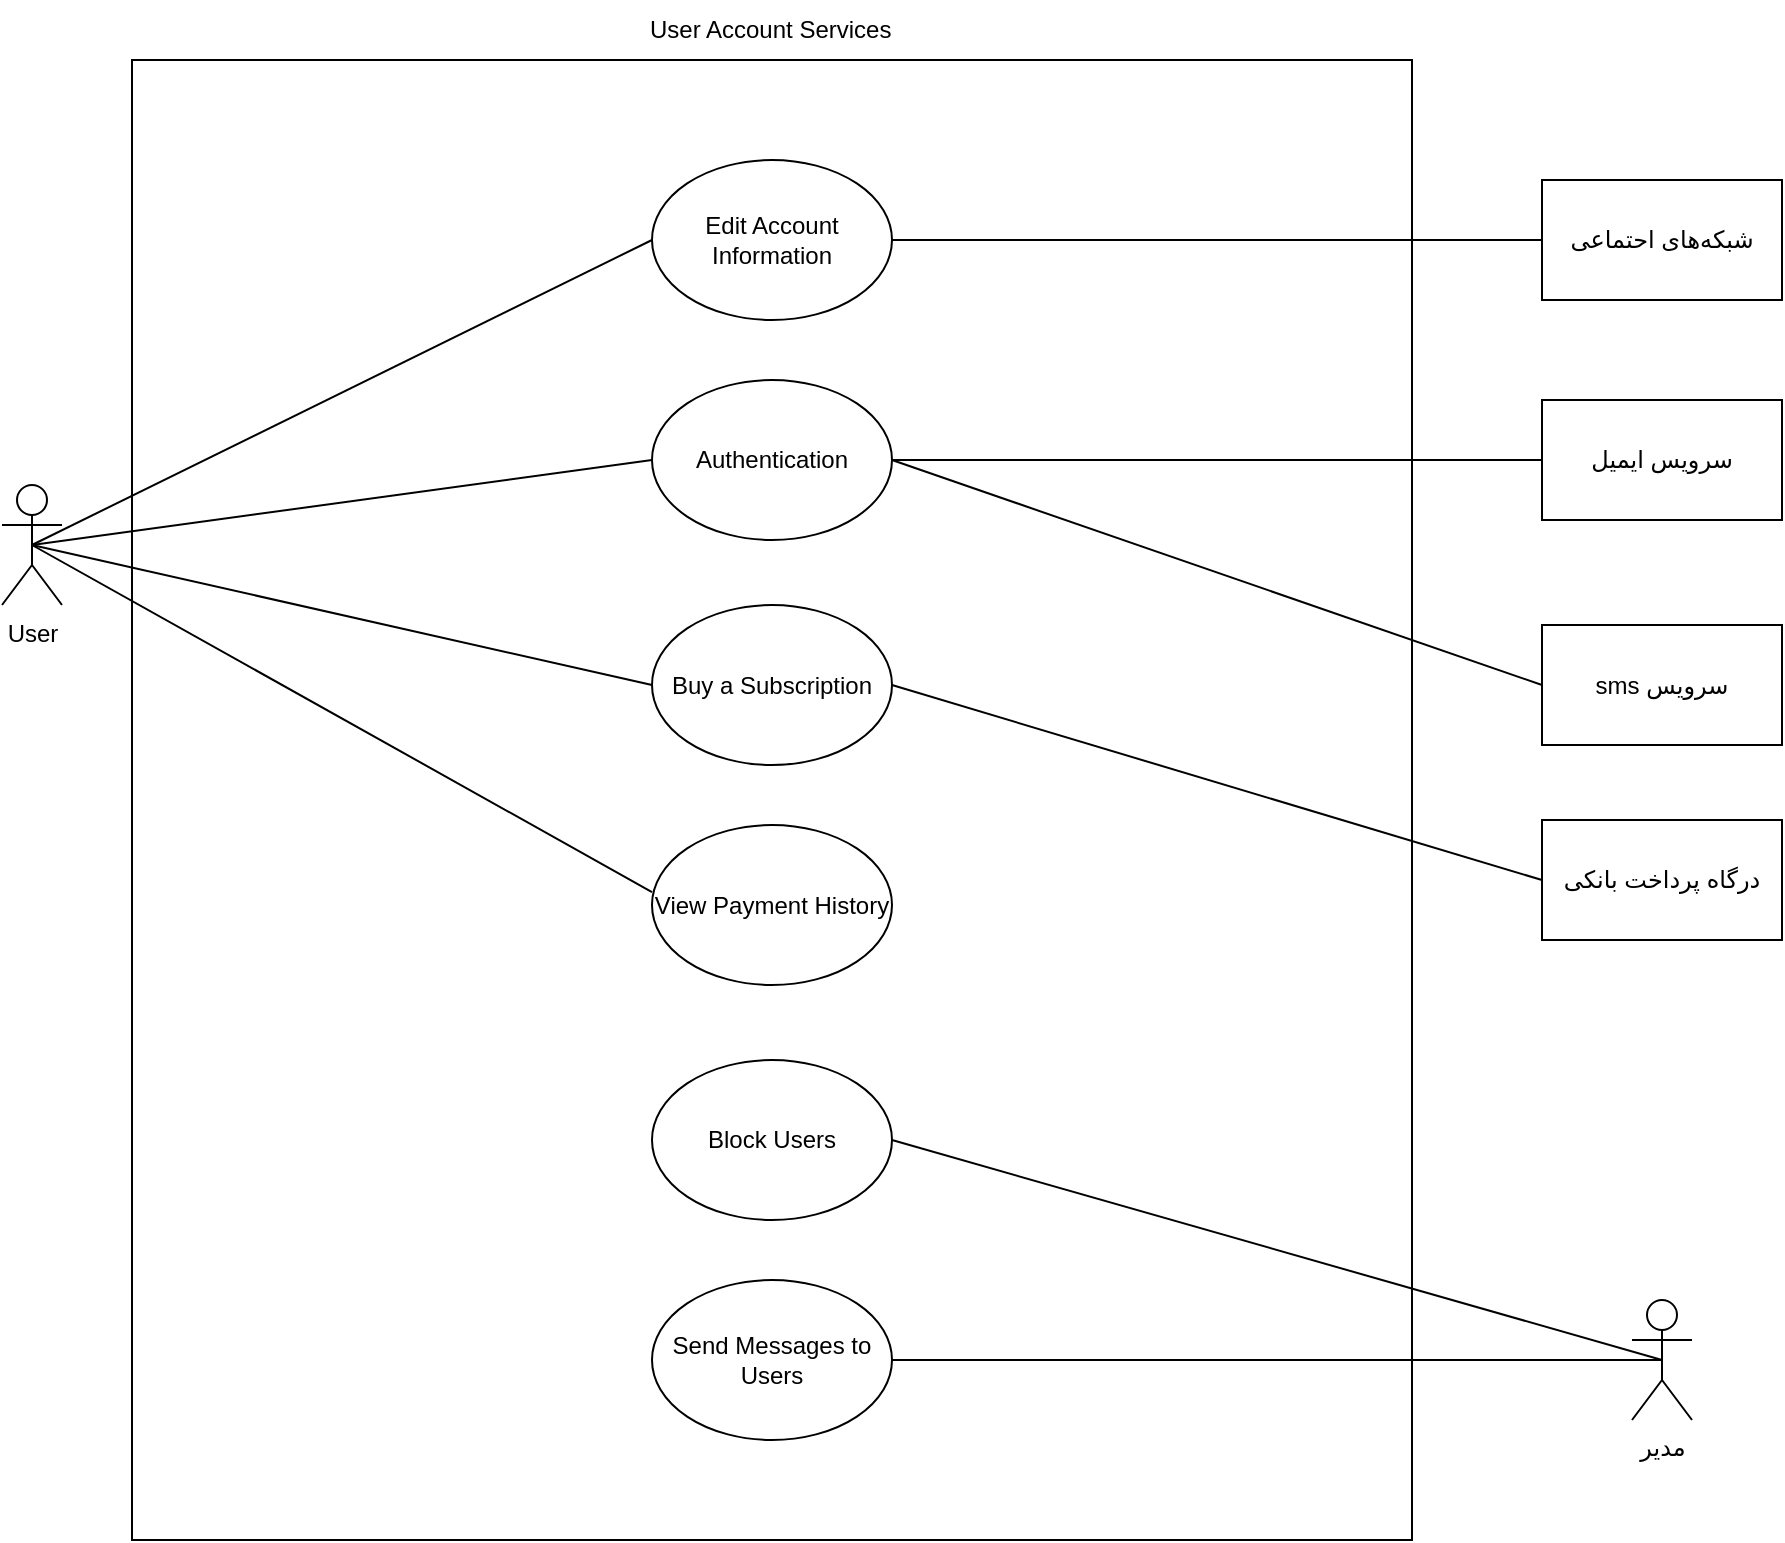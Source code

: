 <mxfile version="20.7.4" type="github">
  <diagram id="B4VIHV4gWbedfGvLxSOv" name="Page-1">
    <mxGraphModel dx="1420" dy="800" grid="1" gridSize="10" guides="1" tooltips="1" connect="1" arrows="1" fold="1" page="1" pageScale="1" pageWidth="850" pageHeight="1100" math="0" shadow="0">
      <root>
        <mxCell id="0" />
        <mxCell id="1" parent="0" />
        <mxCell id="CRqFt1msTzASwH1DAxI6-2" value="" style="rounded=0;whiteSpace=wrap;html=1;" parent="1" vertex="1">
          <mxGeometry x="105" y="50" width="640" height="740" as="geometry" />
        </mxCell>
        <mxCell id="CRqFt1msTzASwH1DAxI6-3" value="User Account Services" style="text;strokeColor=none;fillColor=none;align=left;verticalAlign=middle;spacingLeft=4;spacingRight=4;overflow=hidden;points=[[0,0.5],[1,0.5]];portConstraint=eastwest;rotatable=0;whiteSpace=wrap;html=1;" parent="1" vertex="1">
          <mxGeometry x="358" y="20" width="135" height="30" as="geometry" />
        </mxCell>
        <mxCell id="CRqFt1msTzASwH1DAxI6-4" value="User" style="shape=umlActor;verticalLabelPosition=bottom;verticalAlign=top;html=1;outlineConnect=0;" parent="1" vertex="1">
          <mxGeometry x="40" y="262.5" width="30" height="60" as="geometry" />
        </mxCell>
        <mxCell id="CRqFt1msTzASwH1DAxI6-7" value="سرویس ایمیل" style="rounded=0;whiteSpace=wrap;html=1;" parent="1" vertex="1">
          <mxGeometry x="810" y="220" width="120" height="60" as="geometry" />
        </mxCell>
        <mxCell id="CRqFt1msTzASwH1DAxI6-8" value="sms سرویس" style="rounded=0;whiteSpace=wrap;html=1;" parent="1" vertex="1">
          <mxGeometry x="810" y="332.5" width="120" height="60" as="geometry" />
        </mxCell>
        <mxCell id="CRqFt1msTzASwH1DAxI6-9" value="درگاه پرداخت بانکی" style="rounded=0;whiteSpace=wrap;html=1;" parent="1" vertex="1">
          <mxGeometry x="810" y="430" width="120" height="60" as="geometry" />
        </mxCell>
        <mxCell id="CRqFt1msTzASwH1DAxI6-10" value="شبکه‌های احتماعی" style="rounded=0;whiteSpace=wrap;html=1;" parent="1" vertex="1">
          <mxGeometry x="810" y="110" width="120" height="60" as="geometry" />
        </mxCell>
        <mxCell id="CRqFt1msTzASwH1DAxI6-12" value="Edit Account Information" style="ellipse;whiteSpace=wrap;html=1;" parent="1" vertex="1">
          <mxGeometry x="365" y="100" width="120" height="80" as="geometry" />
        </mxCell>
        <mxCell id="CRqFt1msTzASwH1DAxI6-13" value="Authentication" style="ellipse;whiteSpace=wrap;html=1;" parent="1" vertex="1">
          <mxGeometry x="365" y="210" width="120" height="80" as="geometry" />
        </mxCell>
        <mxCell id="CRqFt1msTzASwH1DAxI6-14" value="Buy a Subscription" style="ellipse;whiteSpace=wrap;html=1;" parent="1" vertex="1">
          <mxGeometry x="365" y="322.5" width="120" height="80" as="geometry" />
        </mxCell>
        <mxCell id="CRqFt1msTzASwH1DAxI6-18" value="View Payment History" style="ellipse;whiteSpace=wrap;html=1;" parent="1" vertex="1">
          <mxGeometry x="365" y="432.5" width="120" height="80" as="geometry" />
        </mxCell>
        <mxCell id="CRqFt1msTzASwH1DAxI6-21" value="Block Users" style="ellipse;whiteSpace=wrap;html=1;" parent="1" vertex="1">
          <mxGeometry x="365" y="550" width="120" height="80" as="geometry" />
        </mxCell>
        <mxCell id="CRqFt1msTzASwH1DAxI6-22" value="Send Messages to Users" style="ellipse;whiteSpace=wrap;html=1;" parent="1" vertex="1">
          <mxGeometry x="365" y="660" width="120" height="80" as="geometry" />
        </mxCell>
        <mxCell id="CRqFt1msTzASwH1DAxI6-23" value="مدیر" style="shape=umlActor;verticalLabelPosition=bottom;verticalAlign=top;html=1;outlineConnect=0;" parent="1" vertex="1">
          <mxGeometry x="855" y="670" width="30" height="60" as="geometry" />
        </mxCell>
        <mxCell id="CRqFt1msTzASwH1DAxI6-29" value="" style="endArrow=none;html=1;rounded=0;entryX=0;entryY=0.5;entryDx=0;entryDy=0;exitX=1;exitY=0.5;exitDx=0;exitDy=0;" parent="1" source="CRqFt1msTzASwH1DAxI6-13" target="CRqFt1msTzASwH1DAxI6-7" edge="1">
          <mxGeometry width="50" height="50" relative="1" as="geometry">
            <mxPoint x="620" y="300" as="sourcePoint" />
            <mxPoint x="670" y="250" as="targetPoint" />
          </mxGeometry>
        </mxCell>
        <mxCell id="CRqFt1msTzASwH1DAxI6-32" value="" style="endArrow=none;html=1;rounded=0;entryX=1;entryY=0.5;entryDx=0;entryDy=0;exitX=0;exitY=0.5;exitDx=0;exitDy=0;" parent="1" source="CRqFt1msTzASwH1DAxI6-8" target="CRqFt1msTzASwH1DAxI6-13" edge="1">
          <mxGeometry width="50" height="50" relative="1" as="geometry">
            <mxPoint x="370" y="390" as="sourcePoint" />
            <mxPoint x="420" y="340" as="targetPoint" />
          </mxGeometry>
        </mxCell>
        <mxCell id="CRqFt1msTzASwH1DAxI6-33" value="" style="endArrow=none;html=1;rounded=0;exitX=1;exitY=0.5;exitDx=0;exitDy=0;entryX=0;entryY=0.5;entryDx=0;entryDy=0;" parent="1" source="CRqFt1msTzASwH1DAxI6-12" target="CRqFt1msTzASwH1DAxI6-10" edge="1">
          <mxGeometry width="50" height="50" relative="1" as="geometry">
            <mxPoint x="370" y="390" as="sourcePoint" />
            <mxPoint x="420" y="340" as="targetPoint" />
          </mxGeometry>
        </mxCell>
        <mxCell id="CRqFt1msTzASwH1DAxI6-34" value="" style="endArrow=none;html=1;rounded=0;entryX=0;entryY=0.5;entryDx=0;entryDy=0;exitX=1;exitY=0.5;exitDx=0;exitDy=0;" parent="1" source="CRqFt1msTzASwH1DAxI6-14" target="CRqFt1msTzASwH1DAxI6-9" edge="1">
          <mxGeometry width="50" height="50" relative="1" as="geometry">
            <mxPoint x="370" y="390" as="sourcePoint" />
            <mxPoint x="420" y="340" as="targetPoint" />
          </mxGeometry>
        </mxCell>
        <mxCell id="CRqFt1msTzASwH1DAxI6-35" value="" style="endArrow=none;html=1;rounded=0;entryX=0.5;entryY=0.5;entryDx=0;entryDy=0;entryPerimeter=0;exitX=1;exitY=0.5;exitDx=0;exitDy=0;" parent="1" source="CRqFt1msTzASwH1DAxI6-21" target="CRqFt1msTzASwH1DAxI6-23" edge="1">
          <mxGeometry width="50" height="50" relative="1" as="geometry">
            <mxPoint x="370" y="390" as="sourcePoint" />
            <mxPoint x="420" y="340" as="targetPoint" />
          </mxGeometry>
        </mxCell>
        <mxCell id="CRqFt1msTzASwH1DAxI6-36" value="" style="endArrow=none;html=1;rounded=0;entryX=0.5;entryY=0.5;entryDx=0;entryDy=0;entryPerimeter=0;exitX=1;exitY=0.5;exitDx=0;exitDy=0;" parent="1" source="CRqFt1msTzASwH1DAxI6-22" target="CRqFt1msTzASwH1DAxI6-23" edge="1">
          <mxGeometry width="50" height="50" relative="1" as="geometry">
            <mxPoint x="480" y="700" as="sourcePoint" />
            <mxPoint x="420" y="650" as="targetPoint" />
          </mxGeometry>
        </mxCell>
        <mxCell id="CRqFt1msTzASwH1DAxI6-37" value="" style="endArrow=none;html=1;rounded=0;entryX=0.5;entryY=0.5;entryDx=0;entryDy=0;entryPerimeter=0;exitX=0;exitY=0.419;exitDx=0;exitDy=0;exitPerimeter=0;" parent="1" source="CRqFt1msTzASwH1DAxI6-18" target="CRqFt1msTzASwH1DAxI6-4" edge="1">
          <mxGeometry width="50" height="50" relative="1" as="geometry">
            <mxPoint x="370" y="460" as="sourcePoint" />
            <mxPoint x="420" y="410" as="targetPoint" />
          </mxGeometry>
        </mxCell>
        <mxCell id="CRqFt1msTzASwH1DAxI6-38" value="" style="endArrow=none;html=1;rounded=0;entryX=0;entryY=0.5;entryDx=0;entryDy=0;exitX=0.5;exitY=0.5;exitDx=0;exitDy=0;exitPerimeter=0;" parent="1" source="CRqFt1msTzASwH1DAxI6-4" target="CRqFt1msTzASwH1DAxI6-14" edge="1">
          <mxGeometry width="50" height="50" relative="1" as="geometry">
            <mxPoint x="370" y="460" as="sourcePoint" />
            <mxPoint x="420" y="410" as="targetPoint" />
          </mxGeometry>
        </mxCell>
        <mxCell id="CRqFt1msTzASwH1DAxI6-39" value="" style="endArrow=none;html=1;rounded=0;entryX=0;entryY=0.5;entryDx=0;entryDy=0;exitX=0.5;exitY=0.5;exitDx=0;exitDy=0;exitPerimeter=0;" parent="1" source="CRqFt1msTzASwH1DAxI6-4" target="CRqFt1msTzASwH1DAxI6-13" edge="1">
          <mxGeometry width="50" height="50" relative="1" as="geometry">
            <mxPoint x="370" y="460" as="sourcePoint" />
            <mxPoint x="420" y="410" as="targetPoint" />
          </mxGeometry>
        </mxCell>
        <mxCell id="CRqFt1msTzASwH1DAxI6-40" value="" style="endArrow=none;html=1;rounded=0;exitX=0.5;exitY=0.5;exitDx=0;exitDy=0;exitPerimeter=0;entryX=0;entryY=0.5;entryDx=0;entryDy=0;" parent="1" source="CRqFt1msTzASwH1DAxI6-4" target="CRqFt1msTzASwH1DAxI6-12" edge="1">
          <mxGeometry width="50" height="50" relative="1" as="geometry">
            <mxPoint x="370" y="460" as="sourcePoint" />
            <mxPoint x="420" y="410" as="targetPoint" />
          </mxGeometry>
        </mxCell>
      </root>
    </mxGraphModel>
  </diagram>
</mxfile>
